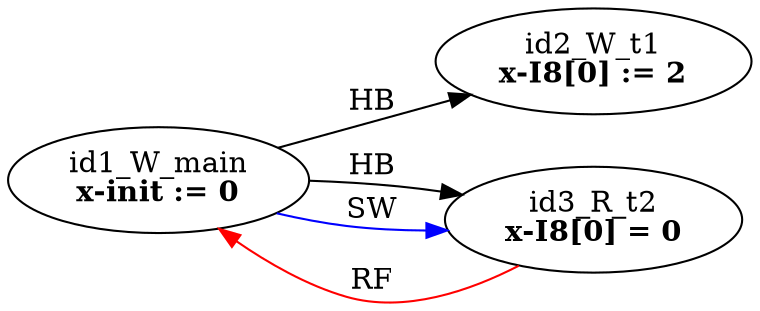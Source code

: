 digraph memory_model {
rankdir=LR;
splines=true; esep=0.5;
id1_W_main -> id2_W_t1 [label = "HB", color="black"];
id1_W_main -> id3_R_t2 [label = "HB", color="black"];
id3_R_t2 -> id1_W_main [label = "RF", color="red"];
id1_W_main -> id3_R_t2 [label = "SW", color="blue"];
id1_W_main [label=<id1_W_main<br/><B>x-init := 0</B>>, pos="2.5,2!"]
id2_W_t1 [label=<id2_W_t1<br/><B>x-I8[0] := 2</B>>, pos="0,0!"]
id3_R_t2 [label=<id3_R_t2<br/><B>x-I8[0] = 0</B>>, pos="5,0!"]
}